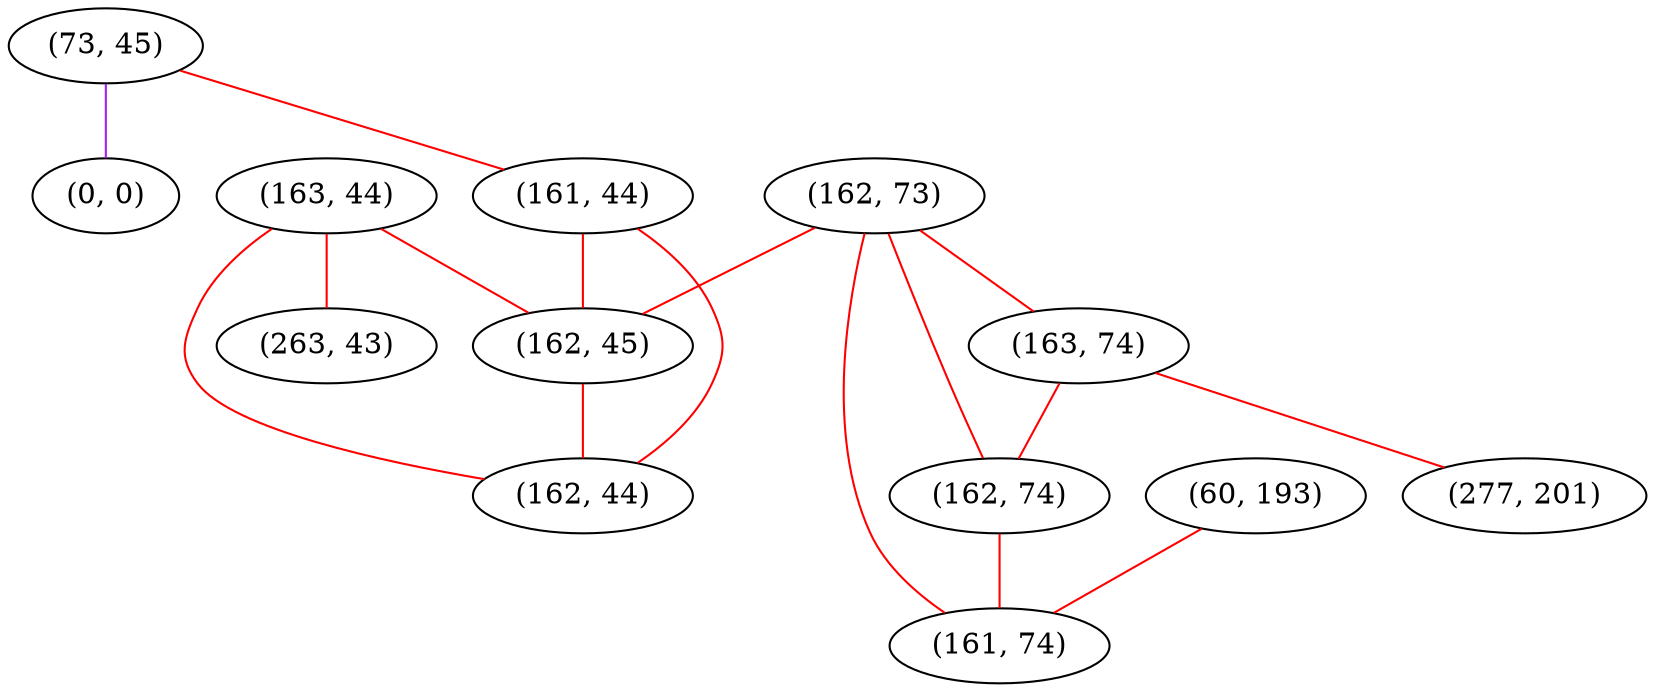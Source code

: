 graph "" {
"(73, 45)";
"(0, 0)";
"(163, 44)";
"(161, 44)";
"(162, 73)";
"(163, 74)";
"(162, 74)";
"(277, 201)";
"(162, 45)";
"(60, 193)";
"(162, 44)";
"(161, 74)";
"(263, 43)";
"(73, 45)" -- "(0, 0)"  [color=purple, key=0, weight=4];
"(73, 45)" -- "(161, 44)"  [color=red, key=0, weight=1];
"(163, 44)" -- "(263, 43)"  [color=red, key=0, weight=1];
"(163, 44)" -- "(162, 45)"  [color=red, key=0, weight=1];
"(163, 44)" -- "(162, 44)"  [color=red, key=0, weight=1];
"(161, 44)" -- "(162, 45)"  [color=red, key=0, weight=1];
"(161, 44)" -- "(162, 44)"  [color=red, key=0, weight=1];
"(162, 73)" -- "(161, 74)"  [color=red, key=0, weight=1];
"(162, 73)" -- "(163, 74)"  [color=red, key=0, weight=1];
"(162, 73)" -- "(162, 45)"  [color=red, key=0, weight=1];
"(162, 73)" -- "(162, 74)"  [color=red, key=0, weight=1];
"(163, 74)" -- "(277, 201)"  [color=red, key=0, weight=1];
"(163, 74)" -- "(162, 74)"  [color=red, key=0, weight=1];
"(162, 74)" -- "(161, 74)"  [color=red, key=0, weight=1];
"(162, 45)" -- "(162, 44)"  [color=red, key=0, weight=1];
"(60, 193)" -- "(161, 74)"  [color=red, key=0, weight=1];
}
